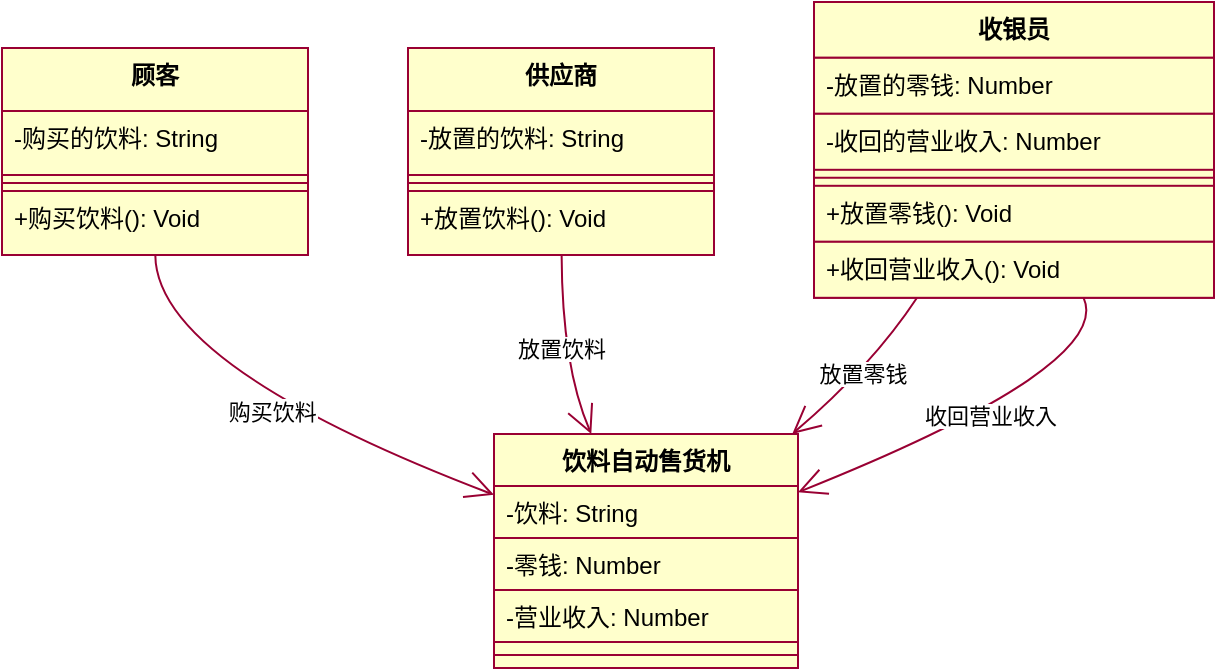 <mxfile version="24.2.0" type="github">
  <diagram name="第 1 页" id="A1DrhoH4sVd6H16uu-Bh">
    <mxGraphModel dx="786" dy="523" grid="0" gridSize="10" guides="1" tooltips="1" connect="1" arrows="1" fold="1" page="1" pageScale="1" pageWidth="827" pageHeight="1169" math="0" shadow="0">
      <root>
        <mxCell id="0" />
        <mxCell id="1" parent="0" />
        <mxCell id="6TgF9NHxRm26-6XSjYqH-1" value="顾客" style="swimlane;fontStyle=1;align=center;verticalAlign=top;childLayout=stackLayout;horizontal=1;startSize=31.5;horizontalStack=0;resizeParent=1;resizeParentMax=0;resizeLast=0;collapsible=0;marginBottom=0;labelBorderColor=none;fillColor=#FFFFCC;swimlaneFillColor=#FFFFCC;strokeColor=#990033;" vertex="1" parent="1">
          <mxGeometry x="90" y="193" width="153" height="103.5" as="geometry" />
        </mxCell>
        <mxCell id="6TgF9NHxRm26-6XSjYqH-2" value="-购买的饮料: String" style="text;strokeColor=#990033;fillColor=#FFFFCC;align=left;verticalAlign=top;spacingLeft=4;spacingRight=4;overflow=hidden;rotatable=0;points=[[0,0.5],[1,0.5]];portConstraint=eastwest;labelBorderColor=none;swimlaneFillColor=#FFFFCC;" vertex="1" parent="6TgF9NHxRm26-6XSjYqH-1">
          <mxGeometry y="31.5" width="153" height="32" as="geometry" />
        </mxCell>
        <mxCell id="6TgF9NHxRm26-6XSjYqH-3" style="line;strokeWidth=1;fillColor=#FFFFCC;align=left;verticalAlign=middle;spacingTop=-1;spacingLeft=3;spacingRight=3;rotatable=0;labelPosition=right;points=[];portConstraint=eastwest;strokeColor=#990033;labelBorderColor=none;swimlaneFillColor=#FFFFCC;" vertex="1" parent="6TgF9NHxRm26-6XSjYqH-1">
          <mxGeometry y="63.5" width="153" height="8" as="geometry" />
        </mxCell>
        <mxCell id="6TgF9NHxRm26-6XSjYqH-4" value="+购买饮料(): Void" style="text;strokeColor=#990033;fillColor=#FFFFCC;align=left;verticalAlign=top;spacingLeft=4;spacingRight=4;overflow=hidden;rotatable=0;points=[[0,0.5],[1,0.5]];portConstraint=eastwest;labelBorderColor=none;swimlaneFillColor=#FFFFCC;" vertex="1" parent="6TgF9NHxRm26-6XSjYqH-1">
          <mxGeometry y="71.5" width="153" height="32" as="geometry" />
        </mxCell>
        <mxCell id="6TgF9NHxRm26-6XSjYqH-5" value="供应商" style="swimlane;fontStyle=1;align=center;verticalAlign=top;childLayout=stackLayout;horizontal=1;startSize=31.5;horizontalStack=0;resizeParent=1;resizeParentMax=0;resizeLast=0;collapsible=0;marginBottom=0;labelBorderColor=none;fillColor=#FFFFCC;strokeColor=#990033;swimlaneFillColor=#FFFFCC;" vertex="1" parent="1">
          <mxGeometry x="293" y="193" width="153" height="103.5" as="geometry" />
        </mxCell>
        <mxCell id="6TgF9NHxRm26-6XSjYqH-6" value="-放置的饮料: String" style="text;strokeColor=#990033;fillColor=#FFFFCC;align=left;verticalAlign=top;spacingLeft=4;spacingRight=4;overflow=hidden;rotatable=0;points=[[0,0.5],[1,0.5]];portConstraint=eastwest;labelBorderColor=none;swimlaneFillColor=#FFFFCC;" vertex="1" parent="6TgF9NHxRm26-6XSjYqH-5">
          <mxGeometry y="31.5" width="153" height="32" as="geometry" />
        </mxCell>
        <mxCell id="6TgF9NHxRm26-6XSjYqH-7" style="line;strokeWidth=1;fillColor=#FFFFCC;align=left;verticalAlign=middle;spacingTop=-1;spacingLeft=3;spacingRight=3;rotatable=0;labelPosition=right;points=[];portConstraint=eastwest;strokeColor=#990033;labelBorderColor=none;swimlaneFillColor=#FFFFCC;" vertex="1" parent="6TgF9NHxRm26-6XSjYqH-5">
          <mxGeometry y="63.5" width="153" height="8" as="geometry" />
        </mxCell>
        <mxCell id="6TgF9NHxRm26-6XSjYqH-8" value="+放置饮料(): Void" style="text;strokeColor=#990033;fillColor=#FFFFCC;align=left;verticalAlign=top;spacingLeft=4;spacingRight=4;overflow=hidden;rotatable=0;points=[[0,0.5],[1,0.5]];portConstraint=eastwest;labelBorderColor=none;swimlaneFillColor=#FFFFCC;" vertex="1" parent="6TgF9NHxRm26-6XSjYqH-5">
          <mxGeometry y="71.5" width="153" height="32" as="geometry" />
        </mxCell>
        <mxCell id="6TgF9NHxRm26-6XSjYqH-9" value="收银员" style="swimlane;fontStyle=1;align=center;verticalAlign=top;childLayout=stackLayout;horizontal=1;startSize=27.9;horizontalStack=0;resizeParent=1;resizeParentMax=0;resizeLast=0;collapsible=0;marginBottom=0;labelBorderColor=none;swimlaneFillColor=#FFFFCC;fillColor=#FFFFCC;strokeColor=#990033;" vertex="1" parent="1">
          <mxGeometry x="496" y="170" width="200" height="147.9" as="geometry" />
        </mxCell>
        <mxCell id="6TgF9NHxRm26-6XSjYqH-10" value="-放置的零钱: Number" style="text;strokeColor=#990033;fillColor=#FFFFCC;align=left;verticalAlign=top;spacingLeft=4;spacingRight=4;overflow=hidden;rotatable=0;points=[[0,0.5],[1,0.5]];portConstraint=eastwest;labelBorderColor=none;swimlaneFillColor=#FFFFCC;" vertex="1" parent="6TgF9NHxRm26-6XSjYqH-9">
          <mxGeometry y="27.9" width="200" height="28" as="geometry" />
        </mxCell>
        <mxCell id="6TgF9NHxRm26-6XSjYqH-11" value="-收回的营业收入: Number" style="text;strokeColor=#990033;fillColor=#FFFFCC;align=left;verticalAlign=top;spacingLeft=4;spacingRight=4;overflow=hidden;rotatable=0;points=[[0,0.5],[1,0.5]];portConstraint=eastwest;labelBorderColor=none;swimlaneFillColor=#FFFFCC;" vertex="1" parent="6TgF9NHxRm26-6XSjYqH-9">
          <mxGeometry y="55.9" width="200" height="28" as="geometry" />
        </mxCell>
        <mxCell id="6TgF9NHxRm26-6XSjYqH-12" style="line;strokeWidth=1;fillColor=#FFFFCC;align=left;verticalAlign=middle;spacingTop=-1;spacingLeft=3;spacingRight=3;rotatable=0;labelPosition=right;points=[];portConstraint=eastwest;strokeColor=#990033;labelBorderColor=none;swimlaneFillColor=#FFFFCC;" vertex="1" parent="6TgF9NHxRm26-6XSjYqH-9">
          <mxGeometry y="83.9" width="200" height="8" as="geometry" />
        </mxCell>
        <mxCell id="6TgF9NHxRm26-6XSjYqH-13" value="+放置零钱(): Void" style="text;strokeColor=#990033;fillColor=#FFFFCC;align=left;verticalAlign=top;spacingLeft=4;spacingRight=4;overflow=hidden;rotatable=0;points=[[0,0.5],[1,0.5]];portConstraint=eastwest;labelBorderColor=none;swimlaneFillColor=#FFFFCC;" vertex="1" parent="6TgF9NHxRm26-6XSjYqH-9">
          <mxGeometry y="91.9" width="200" height="28" as="geometry" />
        </mxCell>
        <mxCell id="6TgF9NHxRm26-6XSjYqH-14" value="+收回营业收入(): Void" style="text;strokeColor=#990033;fillColor=#FFFFCC;align=left;verticalAlign=top;spacingLeft=4;spacingRight=4;overflow=hidden;rotatable=0;points=[[0,0.5],[1,0.5]];portConstraint=eastwest;labelBorderColor=none;swimlaneFillColor=#FFFFCC;" vertex="1" parent="6TgF9NHxRm26-6XSjYqH-9">
          <mxGeometry y="119.9" width="200" height="28" as="geometry" />
        </mxCell>
        <mxCell id="6TgF9NHxRm26-6XSjYqH-15" value="饮料自动售货机" style="swimlane;fontStyle=1;align=center;verticalAlign=top;childLayout=stackLayout;horizontal=1;startSize=26;horizontalStack=0;resizeParent=1;resizeParentMax=0;resizeLast=0;collapsible=0;marginBottom=0;labelBorderColor=none;swimlaneFillColor=#FFFFCC;fillColor=#FFFFCC;strokeColor=#990033;" vertex="1" parent="1">
          <mxGeometry x="336" y="386" width="152" height="117" as="geometry" />
        </mxCell>
        <mxCell id="6TgF9NHxRm26-6XSjYqH-16" value="-饮料: String" style="text;strokeColor=#990033;fillColor=#FFFFCC;align=left;verticalAlign=top;spacingLeft=4;spacingRight=4;overflow=hidden;rotatable=0;points=[[0,0.5],[1,0.5]];portConstraint=eastwest;labelBorderColor=none;swimlaneFillColor=#FFFFCC;" vertex="1" parent="6TgF9NHxRm26-6XSjYqH-15">
          <mxGeometry y="26" width="152" height="26" as="geometry" />
        </mxCell>
        <mxCell id="6TgF9NHxRm26-6XSjYqH-17" value="-零钱: Number" style="text;strokeColor=#990033;fillColor=#FFFFCC;align=left;verticalAlign=top;spacingLeft=4;spacingRight=4;overflow=hidden;rotatable=0;points=[[0,0.5],[1,0.5]];portConstraint=eastwest;labelBorderColor=none;swimlaneFillColor=#FFFFCC;" vertex="1" parent="6TgF9NHxRm26-6XSjYqH-15">
          <mxGeometry y="52" width="152" height="26" as="geometry" />
        </mxCell>
        <mxCell id="6TgF9NHxRm26-6XSjYqH-18" value="-营业收入: Number" style="text;strokeColor=#990033;fillColor=#FFFFCC;align=left;verticalAlign=top;spacingLeft=4;spacingRight=4;overflow=hidden;rotatable=0;points=[[0,0.5],[1,0.5]];portConstraint=eastwest;labelBorderColor=none;swimlaneFillColor=#FFFFCC;" vertex="1" parent="6TgF9NHxRm26-6XSjYqH-15">
          <mxGeometry y="78" width="152" height="26" as="geometry" />
        </mxCell>
        <mxCell id="6TgF9NHxRm26-6XSjYqH-19" style="line;strokeWidth=1;fillColor=#FFFFCC;align=left;verticalAlign=middle;spacingTop=-1;spacingLeft=3;spacingRight=3;rotatable=0;labelPosition=right;points=[];portConstraint=eastwest;strokeColor=#990033;labelBorderColor=none;swimlaneFillColor=#FFFFCC;" vertex="1" parent="6TgF9NHxRm26-6XSjYqH-15">
          <mxGeometry y="104" width="152" height="13" as="geometry" />
        </mxCell>
        <mxCell id="6TgF9NHxRm26-6XSjYqH-20" value="购买饮料" style="curved=1;startArrow=none;endArrow=open;endSize=12;exitX=0.501;exitY=0.99;entryX=0.0;entryY=0.26;rounded=0;fillColor=#f8cecc;strokeColor=#990033;fontFamily=Garamond;labelBorderColor=none;" edge="1" parent="1" source="6TgF9NHxRm26-6XSjYqH-1" target="6TgF9NHxRm26-6XSjYqH-15">
          <mxGeometry relative="1" as="geometry">
            <Array as="points">
              <mxPoint x="167" y="352" />
            </Array>
          </mxGeometry>
        </mxCell>
        <mxCell id="6TgF9NHxRm26-6XSjYqH-21" value="放置饮料" style="curved=1;startArrow=none;endArrow=open;endSize=12;exitX=0.502;exitY=0.99;entryX=0.32;entryY=0;rounded=0;labelBorderColor=none;strokeColor=#990033;" edge="1" parent="1" source="6TgF9NHxRm26-6XSjYqH-5" target="6TgF9NHxRm26-6XSjYqH-15">
          <mxGeometry relative="1" as="geometry">
            <Array as="points">
              <mxPoint x="370" y="352" />
            </Array>
          </mxGeometry>
        </mxCell>
        <mxCell id="6TgF9NHxRm26-6XSjYqH-22" value="放置零钱" style="curved=1;startArrow=none;endArrow=open;endSize=12;exitX=0.259;exitY=0.997;entryX=0.981;entryY=0;rounded=0;labelBorderColor=none;strokeColor=#990033;" edge="1" parent="1" source="6TgF9NHxRm26-6XSjYqH-9" target="6TgF9NHxRm26-6XSjYqH-15">
          <mxGeometry relative="1" as="geometry">
            <Array as="points">
              <mxPoint x="525" y="352" />
            </Array>
          </mxGeometry>
        </mxCell>
        <mxCell id="6TgF9NHxRm26-6XSjYqH-23" value="收回营业收入" style="curved=1;startArrow=none;endArrow=open;endSize=12;exitX=0.673;exitY=0.997;entryX=1.0;entryY=0.249;rounded=0;labelBorderColor=none;strokeColor=#990033;" edge="1" parent="1" source="6TgF9NHxRm26-6XSjYqH-9" target="6TgF9NHxRm26-6XSjYqH-15">
          <mxGeometry relative="1" as="geometry">
            <Array as="points">
              <mxPoint x="646" y="352" />
            </Array>
          </mxGeometry>
        </mxCell>
      </root>
    </mxGraphModel>
  </diagram>
</mxfile>
